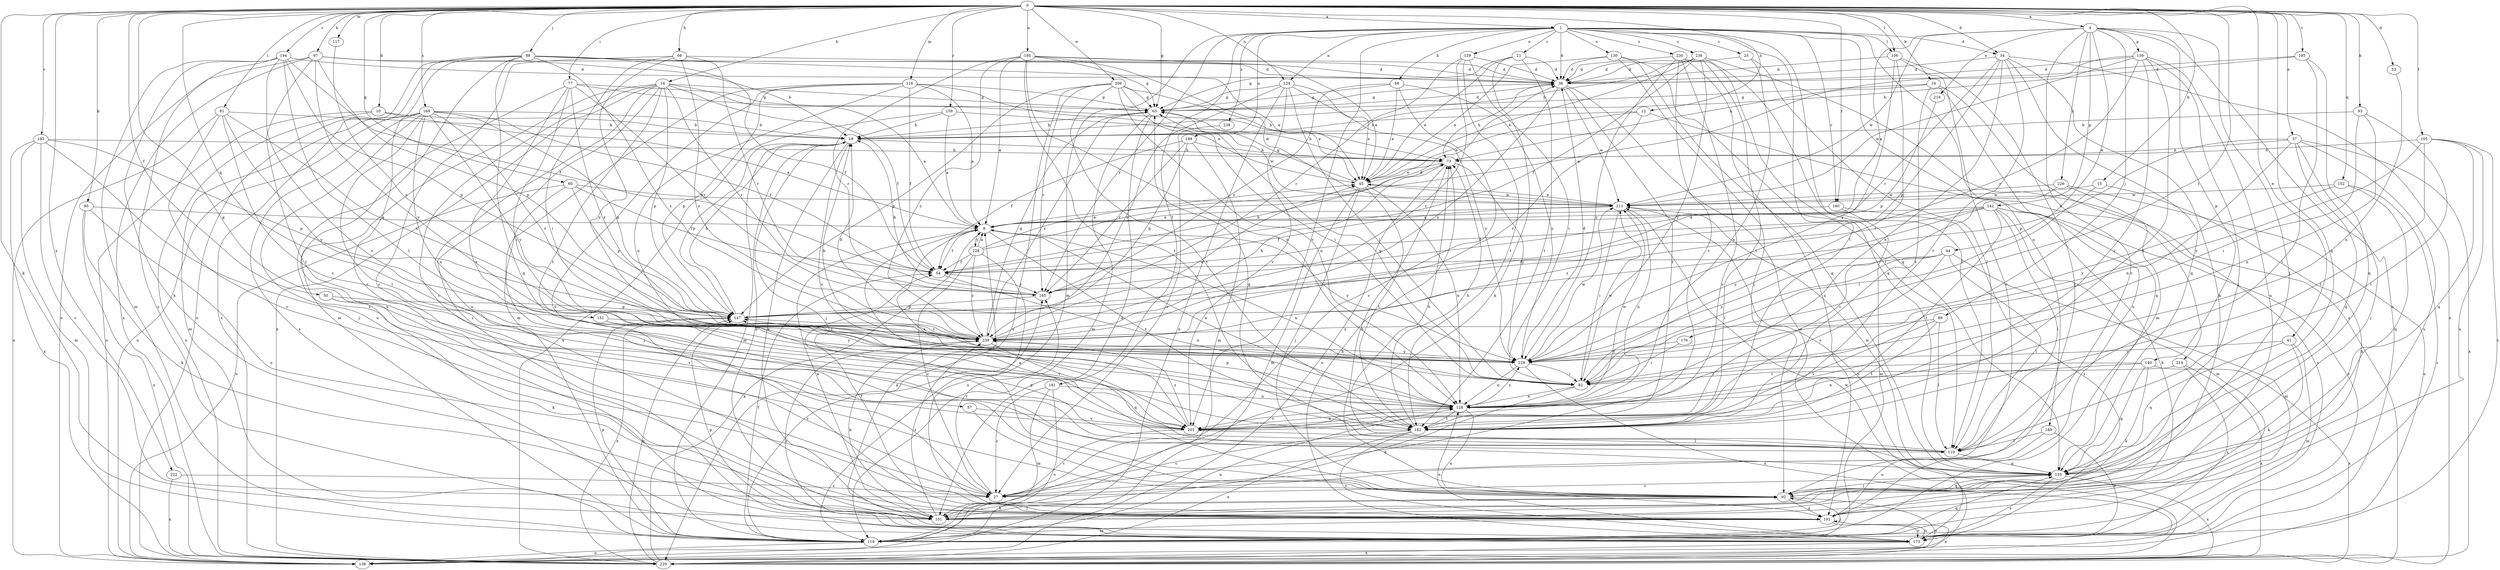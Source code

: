 strict digraph  {
0;
1;
4;
8;
10;
12;
14;
15;
16;
18;
21;
25;
27;
33;
34;
36;
37;
41;
44;
45;
50;
54;
57;
60;
63;
66;
68;
73;
77;
81;
82;
88;
89;
92;
93;
95;
97;
101;
105;
106;
110;
116;
117;
119;
124;
128;
129;
130;
138;
139;
140;
142;
147;
151;
152;
155;
159;
160;
165;
169;
173;
176;
181;
182;
185;
188;
189;
191;
193;
194;
195;
201;
208;
211;
214;
216;
220;
222;
226;
228;
229;
230;
236;
238;
239;
0 -> 1  [label=a];
0 -> 4  [label=a];
0 -> 10  [label=b];
0 -> 12  [label=b];
0 -> 14  [label=b];
0 -> 15  [label=b];
0 -> 16  [label=b];
0 -> 33  [label=d];
0 -> 34  [label=d];
0 -> 37  [label=e];
0 -> 41  [label=e];
0 -> 50  [label=f];
0 -> 57  [label=g];
0 -> 60  [label=g];
0 -> 63  [label=g];
0 -> 66  [label=h];
0 -> 77  [label=i];
0 -> 81  [label=i];
0 -> 88  [label=j];
0 -> 93  [label=k];
0 -> 95  [label=k];
0 -> 97  [label=k];
0 -> 101  [label=k];
0 -> 105  [label=l];
0 -> 106  [label=l];
0 -> 116  [label=m];
0 -> 117  [label=m];
0 -> 124  [label=n];
0 -> 151  [label=q];
0 -> 152  [label=q];
0 -> 155  [label=q];
0 -> 159  [label=r];
0 -> 160  [label=r];
0 -> 169  [label=s];
0 -> 176  [label=t];
0 -> 185  [label=u];
0 -> 193  [label=v];
0 -> 194  [label=v];
0 -> 195  [label=v];
0 -> 208  [label=w];
0 -> 222  [label=y];
1 -> 21  [label=c];
1 -> 25  [label=c];
1 -> 34  [label=d];
1 -> 36  [label=d];
1 -> 68  [label=h];
1 -> 106  [label=l];
1 -> 119  [label=m];
1 -> 124  [label=n];
1 -> 129  [label=o];
1 -> 130  [label=o];
1 -> 155  [label=q];
1 -> 160  [label=r];
1 -> 165  [label=r];
1 -> 181  [label=t];
1 -> 182  [label=t];
1 -> 188  [label=u];
1 -> 189  [label=u];
1 -> 201  [label=v];
1 -> 214  [label=x];
1 -> 230  [label=z];
1 -> 236  [label=z];
1 -> 238  [label=z];
4 -> 8  [label=a];
4 -> 27  [label=c];
4 -> 44  [label=e];
4 -> 89  [label=j];
4 -> 92  [label=j];
4 -> 138  [label=o];
4 -> 139  [label=p];
4 -> 140  [label=p];
4 -> 142  [label=p];
4 -> 211  [label=w];
4 -> 216  [label=x];
4 -> 226  [label=y];
8 -> 54  [label=f];
8 -> 128  [label=n];
8 -> 182  [label=t];
8 -> 228  [label=y];
8 -> 229  [label=y];
10 -> 8  [label=a];
10 -> 18  [label=b];
10 -> 138  [label=o];
10 -> 220  [label=x];
12 -> 18  [label=b];
12 -> 45  [label=e];
12 -> 155  [label=q];
12 -> 239  [label=z];
14 -> 8  [label=a];
14 -> 27  [label=c];
14 -> 54  [label=f];
14 -> 63  [label=g];
14 -> 119  [label=m];
14 -> 147  [label=p];
14 -> 165  [label=r];
14 -> 173  [label=s];
14 -> 182  [label=t];
14 -> 191  [label=u];
14 -> 220  [label=x];
15 -> 82  [label=i];
15 -> 101  [label=k];
15 -> 211  [label=w];
16 -> 8  [label=a];
16 -> 63  [label=g];
16 -> 119  [label=m];
16 -> 182  [label=t];
16 -> 191  [label=u];
18 -> 73  [label=h];
18 -> 92  [label=j];
18 -> 101  [label=k];
18 -> 119  [label=m];
18 -> 147  [label=p];
18 -> 201  [label=v];
21 -> 36  [label=d];
21 -> 45  [label=e];
21 -> 63  [label=g];
21 -> 101  [label=k];
21 -> 182  [label=t];
25 -> 36  [label=d];
25 -> 110  [label=l];
25 -> 128  [label=n];
27 -> 165  [label=r];
33 -> 128  [label=n];
34 -> 36  [label=d];
34 -> 101  [label=k];
34 -> 128  [label=n];
34 -> 147  [label=p];
34 -> 155  [label=q];
34 -> 165  [label=r];
34 -> 182  [label=t];
34 -> 220  [label=x];
36 -> 63  [label=g];
36 -> 73  [label=h];
36 -> 138  [label=o];
36 -> 182  [label=t];
36 -> 211  [label=w];
36 -> 239  [label=z];
37 -> 73  [label=h];
37 -> 92  [label=j];
37 -> 128  [label=n];
37 -> 147  [label=p];
37 -> 155  [label=q];
37 -> 191  [label=u];
37 -> 220  [label=x];
41 -> 101  [label=k];
41 -> 119  [label=m];
41 -> 155  [label=q];
41 -> 229  [label=y];
44 -> 54  [label=f];
44 -> 82  [label=i];
44 -> 110  [label=l];
44 -> 119  [label=m];
44 -> 201  [label=v];
44 -> 229  [label=y];
45 -> 63  [label=g];
45 -> 92  [label=j];
45 -> 119  [label=m];
45 -> 128  [label=n];
45 -> 182  [label=t];
45 -> 211  [label=w];
50 -> 101  [label=k];
50 -> 147  [label=p];
50 -> 201  [label=v];
54 -> 73  [label=h];
54 -> 128  [label=n];
54 -> 165  [label=r];
57 -> 92  [label=j];
57 -> 201  [label=v];
60 -> 54  [label=f];
60 -> 92  [label=j];
60 -> 138  [label=o];
60 -> 147  [label=p];
60 -> 211  [label=w];
63 -> 18  [label=b];
63 -> 36  [label=d];
63 -> 101  [label=k];
63 -> 119  [label=m];
63 -> 211  [label=w];
63 -> 239  [label=z];
66 -> 27  [label=c];
66 -> 36  [label=d];
66 -> 82  [label=i];
66 -> 165  [label=r];
66 -> 229  [label=y];
66 -> 239  [label=z];
68 -> 27  [label=c];
68 -> 45  [label=e];
68 -> 63  [label=g];
68 -> 165  [label=r];
68 -> 229  [label=y];
73 -> 45  [label=e];
73 -> 138  [label=o];
73 -> 229  [label=y];
77 -> 63  [label=g];
77 -> 73  [label=h];
77 -> 82  [label=i];
77 -> 165  [label=r];
77 -> 191  [label=u];
77 -> 201  [label=v];
77 -> 239  [label=z];
81 -> 18  [label=b];
81 -> 27  [label=c];
81 -> 138  [label=o];
81 -> 201  [label=v];
81 -> 229  [label=y];
81 -> 239  [label=z];
82 -> 63  [label=g];
82 -> 101  [label=k];
82 -> 128  [label=n];
82 -> 211  [label=w];
88 -> 27  [label=c];
88 -> 36  [label=d];
88 -> 45  [label=e];
88 -> 54  [label=f];
88 -> 138  [label=o];
88 -> 155  [label=q];
88 -> 173  [label=s];
88 -> 220  [label=x];
88 -> 239  [label=z];
89 -> 110  [label=l];
89 -> 182  [label=t];
89 -> 201  [label=v];
89 -> 239  [label=z];
92 -> 8  [label=a];
92 -> 73  [label=h];
92 -> 101  [label=k];
92 -> 138  [label=o];
92 -> 155  [label=q];
92 -> 191  [label=u];
93 -> 18  [label=b];
93 -> 82  [label=i];
93 -> 110  [label=l];
93 -> 128  [label=n];
95 -> 8  [label=a];
95 -> 101  [label=k];
95 -> 191  [label=u];
95 -> 220  [label=x];
97 -> 18  [label=b];
97 -> 36  [label=d];
97 -> 110  [label=l];
97 -> 138  [label=o];
97 -> 147  [label=p];
97 -> 220  [label=x];
97 -> 229  [label=y];
101 -> 8  [label=a];
101 -> 18  [label=b];
101 -> 92  [label=j];
101 -> 239  [label=z];
105 -> 73  [label=h];
105 -> 155  [label=q];
105 -> 173  [label=s];
105 -> 182  [label=t];
105 -> 191  [label=u];
105 -> 229  [label=y];
106 -> 27  [label=c];
106 -> 36  [label=d];
106 -> 82  [label=i];
106 -> 92  [label=j];
106 -> 229  [label=y];
110 -> 63  [label=g];
110 -> 73  [label=h];
110 -> 147  [label=p];
110 -> 155  [label=q];
116 -> 8  [label=a];
116 -> 45  [label=e];
116 -> 54  [label=f];
116 -> 63  [label=g];
116 -> 119  [label=m];
116 -> 128  [label=n];
116 -> 147  [label=p];
116 -> 191  [label=u];
117 -> 239  [label=z];
119 -> 54  [label=f];
119 -> 92  [label=j];
119 -> 128  [label=n];
119 -> 138  [label=o];
119 -> 147  [label=p];
119 -> 155  [label=q];
119 -> 165  [label=r];
124 -> 45  [label=e];
124 -> 63  [label=g];
124 -> 82  [label=i];
124 -> 138  [label=o];
124 -> 201  [label=v];
124 -> 229  [label=y];
124 -> 239  [label=z];
128 -> 8  [label=a];
128 -> 147  [label=p];
128 -> 182  [label=t];
128 -> 191  [label=u];
128 -> 201  [label=v];
128 -> 211  [label=w];
128 -> 229  [label=y];
129 -> 36  [label=d];
129 -> 82  [label=i];
129 -> 165  [label=r];
129 -> 182  [label=t];
129 -> 239  [label=z];
130 -> 36  [label=d];
130 -> 45  [label=e];
130 -> 92  [label=j];
130 -> 110  [label=l];
130 -> 155  [label=q];
139 -> 36  [label=d];
139 -> 73  [label=h];
139 -> 92  [label=j];
139 -> 165  [label=r];
139 -> 182  [label=t];
139 -> 191  [label=u];
139 -> 201  [label=v];
139 -> 211  [label=w];
140 -> 82  [label=i];
140 -> 101  [label=k];
140 -> 128  [label=n];
140 -> 155  [label=q];
140 -> 220  [label=x];
142 -> 8  [label=a];
142 -> 54  [label=f];
142 -> 101  [label=k];
142 -> 110  [label=l];
142 -> 119  [label=m];
142 -> 173  [label=s];
142 -> 182  [label=t];
142 -> 229  [label=y];
142 -> 239  [label=z];
147 -> 18  [label=b];
147 -> 220  [label=x];
147 -> 239  [label=z];
151 -> 201  [label=v];
151 -> 229  [label=y];
151 -> 239  [label=z];
152 -> 155  [label=q];
152 -> 173  [label=s];
152 -> 211  [label=w];
152 -> 229  [label=y];
155 -> 27  [label=c];
155 -> 92  [label=j];
155 -> 173  [label=s];
155 -> 211  [label=w];
155 -> 220  [label=x];
159 -> 8  [label=a];
159 -> 18  [label=b];
159 -> 73  [label=h];
159 -> 220  [label=x];
160 -> 8  [label=a];
160 -> 119  [label=m];
160 -> 173  [label=s];
165 -> 18  [label=b];
165 -> 147  [label=p];
169 -> 18  [label=b];
169 -> 54  [label=f];
169 -> 110  [label=l];
169 -> 119  [label=m];
169 -> 128  [label=n];
169 -> 138  [label=o];
169 -> 147  [label=p];
169 -> 173  [label=s];
169 -> 191  [label=u];
169 -> 229  [label=y];
169 -> 239  [label=z];
173 -> 8  [label=a];
173 -> 73  [label=h];
173 -> 128  [label=n];
173 -> 147  [label=p];
173 -> 191  [label=u];
173 -> 220  [label=x];
173 -> 239  [label=z];
176 -> 82  [label=i];
176 -> 229  [label=y];
181 -> 27  [label=c];
181 -> 119  [label=m];
181 -> 128  [label=n];
181 -> 138  [label=o];
182 -> 27  [label=c];
182 -> 73  [label=h];
182 -> 173  [label=s];
182 -> 220  [label=x];
185 -> 8  [label=a];
185 -> 36  [label=d];
185 -> 45  [label=e];
185 -> 63  [label=g];
185 -> 128  [label=n];
185 -> 165  [label=r];
185 -> 182  [label=t];
185 -> 211  [label=w];
185 -> 239  [label=z];
188 -> 54  [label=f];
188 -> 73  [label=h];
188 -> 119  [label=m];
188 -> 147  [label=p];
188 -> 165  [label=r];
189 -> 110  [label=l];
189 -> 173  [label=s];
189 -> 191  [label=u];
191 -> 54  [label=f];
191 -> 119  [label=m];
191 -> 173  [label=s];
191 -> 220  [label=x];
193 -> 27  [label=c];
193 -> 73  [label=h];
193 -> 92  [label=j];
193 -> 119  [label=m];
193 -> 147  [label=p];
193 -> 220  [label=x];
194 -> 36  [label=d];
194 -> 54  [label=f];
194 -> 101  [label=k];
194 -> 119  [label=m];
194 -> 147  [label=p];
194 -> 173  [label=s];
194 -> 182  [label=t];
194 -> 201  [label=v];
195 -> 18  [label=b];
195 -> 36  [label=d];
195 -> 110  [label=l];
195 -> 155  [label=q];
201 -> 8  [label=a];
201 -> 27  [label=c];
201 -> 110  [label=l];
201 -> 128  [label=n];
201 -> 239  [label=z];
208 -> 45  [label=e];
208 -> 63  [label=g];
208 -> 82  [label=i];
208 -> 128  [label=n];
208 -> 147  [label=p];
208 -> 165  [label=r];
208 -> 182  [label=t];
208 -> 220  [label=x];
211 -> 8  [label=a];
211 -> 45  [label=e];
211 -> 54  [label=f];
211 -> 82  [label=i];
211 -> 128  [label=n];
211 -> 173  [label=s];
214 -> 82  [label=i];
214 -> 173  [label=s];
214 -> 220  [label=x];
216 -> 147  [label=p];
220 -> 8  [label=a];
220 -> 147  [label=p];
220 -> 211  [label=w];
222 -> 27  [label=c];
222 -> 220  [label=x];
226 -> 138  [label=o];
226 -> 173  [label=s];
226 -> 201  [label=v];
226 -> 211  [label=w];
228 -> 8  [label=a];
228 -> 27  [label=c];
228 -> 36  [label=d];
228 -> 45  [label=e];
228 -> 54  [label=f];
228 -> 191  [label=u];
228 -> 239  [label=z];
229 -> 18  [label=b];
229 -> 36  [label=d];
229 -> 82  [label=i];
229 -> 128  [label=n];
229 -> 211  [label=w];
229 -> 220  [label=x];
230 -> 27  [label=c];
230 -> 36  [label=d];
230 -> 155  [label=q];
230 -> 191  [label=u];
230 -> 201  [label=v];
230 -> 229  [label=y];
236 -> 18  [label=b];
236 -> 36  [label=d];
236 -> 45  [label=e];
236 -> 54  [label=f];
236 -> 110  [label=l];
236 -> 182  [label=t];
236 -> 220  [label=x];
236 -> 229  [label=y];
238 -> 27  [label=c];
239 -> 18  [label=b];
239 -> 45  [label=e];
239 -> 63  [label=g];
239 -> 73  [label=h];
239 -> 101  [label=k];
239 -> 155  [label=q];
239 -> 229  [label=y];
}
